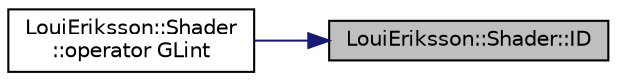 digraph "LouiEriksson::Shader::ID"
{
 // LATEX_PDF_SIZE
  edge [fontname="Helvetica",fontsize="10",labelfontname="Helvetica",labelfontsize="10"];
  node [fontname="Helvetica",fontsize="10",shape=record];
  rankdir="RL";
  Node1 [label="LouiEriksson::Shader::ID",height=0.2,width=0.4,color="black", fillcolor="grey75", style="filled", fontcolor="black",tooltip="Get the ID of the Shader."];
  Node1 -> Node2 [dir="back",color="midnightblue",fontsize="10",style="solid",fontname="Helvetica"];
  Node2 [label="LouiEriksson::Shader\l::operator GLint",height=0.2,width=0.4,color="black", fillcolor="white", style="filled",URL="$class_loui_eriksson_1_1_shader.html#ad827621cb9201e3d8c313fe106896aba",tooltip=" "];
}
